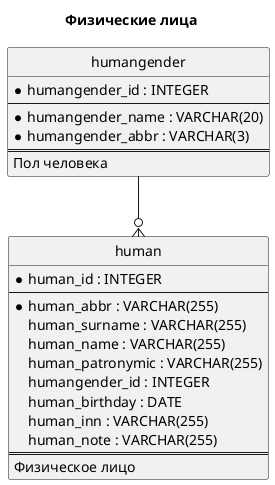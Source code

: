 @startuml
page 2x2
' Скрыть круг перед названием entity
hide circle

' Ломанные линии соединения
skinparam linetype ortho

title Физические лица

entity humangender {
  * humangender_id : INTEGER
  --
  * humangender_name : VARCHAR(20)
  * humangender_abbr : VARCHAR(3)
  ==
  Пол человека
}

entity human {
  * human_id : INTEGER
  --
  * human_abbr : VARCHAR(255)
    human_surname : VARCHAR(255)
    human_name : VARCHAR(255)
    human_patronymic : VARCHAR(255)
    humangender_id : INTEGER
    human_birthday : DATE
    human_inn : VARCHAR(255)
    human_note : VARCHAR(255)
  ==
  Физическое лицо
}
humangender --o{ human

@enduml